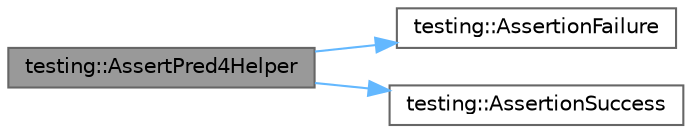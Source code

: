 digraph "testing::AssertPred4Helper"
{
 // LATEX_PDF_SIZE
  bgcolor="transparent";
  edge [fontname=Helvetica,fontsize=10,labelfontname=Helvetica,labelfontsize=10];
  node [fontname=Helvetica,fontsize=10,shape=box,height=0.2,width=0.4];
  rankdir="LR";
  Node1 [id="Node000001",label="testing::AssertPred4Helper",height=0.2,width=0.4,color="gray40", fillcolor="grey60", style="filled", fontcolor="black",tooltip=" "];
  Node1 -> Node2 [id="edge1_Node000001_Node000002",color="steelblue1",style="solid",tooltip=" "];
  Node2 [id="Node000002",label="testing::AssertionFailure",height=0.2,width=0.4,color="grey40", fillcolor="white", style="filled",URL="$namespacetesting.html#a75cb789614cb1c28c34627a4a3c053df",tooltip=" "];
  Node1 -> Node3 [id="edge2_Node000001_Node000003",color="steelblue1",style="solid",tooltip=" "];
  Node3 [id="Node000003",label="testing::AssertionSuccess",height=0.2,width=0.4,color="grey40", fillcolor="white", style="filled",URL="$namespacetesting.html#ac1d0baedb17286c5c6c87bd1a45da8ac",tooltip=" "];
}
